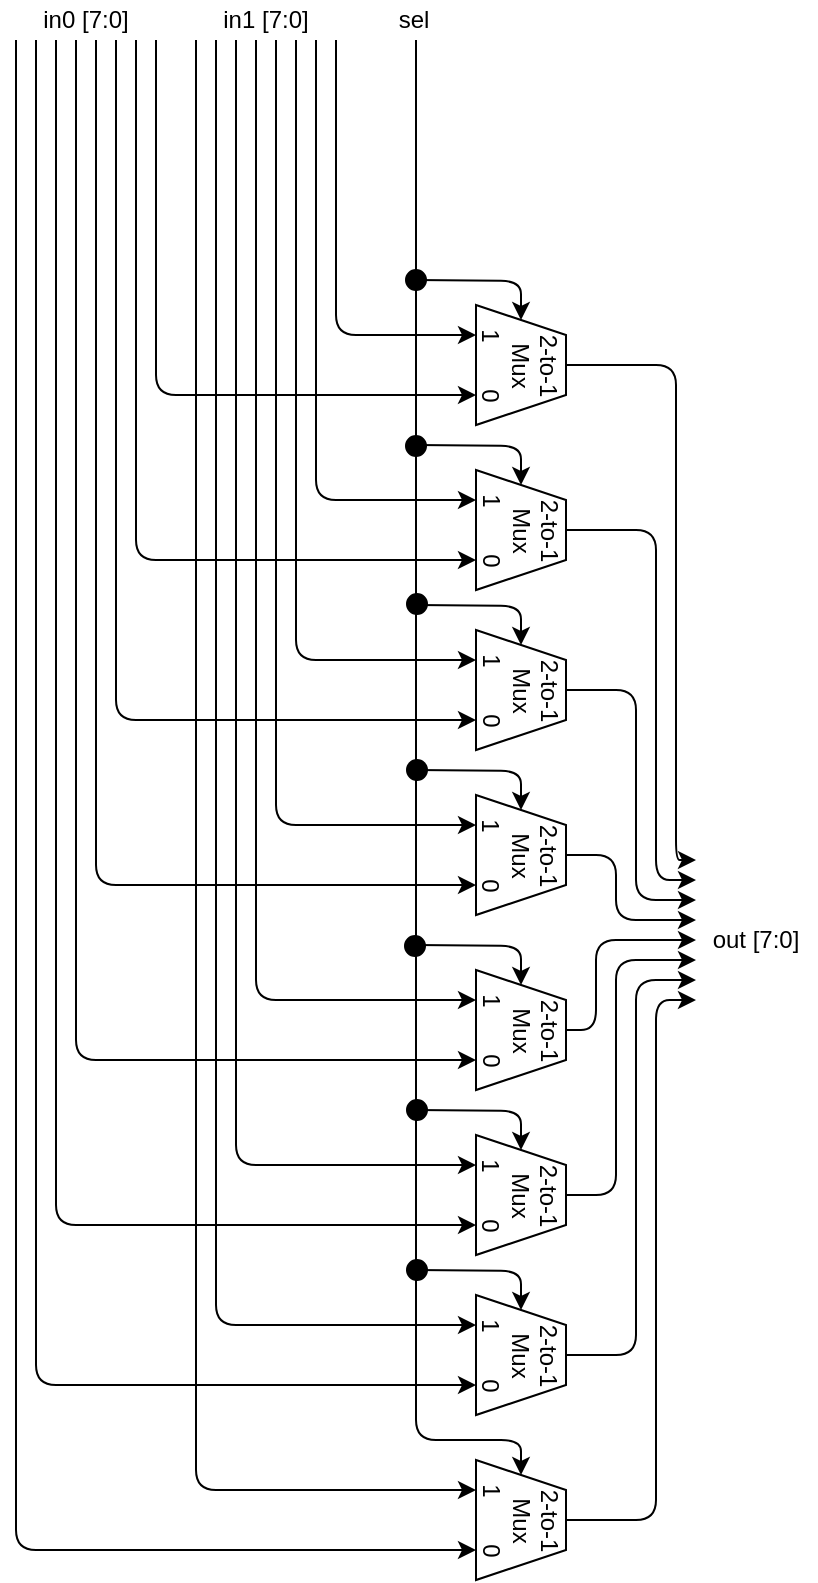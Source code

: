 <mxfile version="13.7.5" type="device"><diagram id="OW3FPvRJOC1-LzOsu_iY" name="Page-1"><mxGraphModel dx="450" dy="269" grid="1" gridSize="10" guides="1" tooltips="1" connect="1" arrows="1" fold="1" page="1" pageScale="1" pageWidth="827" pageHeight="1169" math="0" shadow="0"><root><mxCell id="0"/><mxCell id="1" parent="0"/><mxCell id="04sf6l69OrMZP2_bF1LY-41" style="edgeStyle=orthogonalEdgeStyle;rounded=1;orthogonalLoop=1;jettySize=auto;html=1;exitX=0.5;exitY=0;exitDx=0;exitDy=0;endArrow=classic;endFill=1;" edge="1" parent="1" source="a5pWEYVz4Se2yFeKM7XD-1"><mxGeometry relative="1" as="geometry"><mxPoint x="600" y="470" as="targetPoint"/><Array as="points"><mxPoint x="590" y="223"/><mxPoint x="590" y="470"/></Array></mxGeometry></mxCell><mxCell id="a5pWEYVz4Se2yFeKM7XD-1" value="2-to-1&lt;br&gt;Mux&lt;br&gt;1&amp;nbsp; &amp;nbsp; &amp;nbsp; &amp;nbsp;0" style="shape=trapezoid;perimeter=trapezoidPerimeter;whiteSpace=wrap;html=1;fixedSize=1;rotation=90;size=15;" parent="1" vertex="1"><mxGeometry x="482.5" y="200" width="60" height="45" as="geometry"/></mxCell><mxCell id="04sf6l69OrMZP2_bF1LY-40" style="edgeStyle=orthogonalEdgeStyle;rounded=1;orthogonalLoop=1;jettySize=auto;html=1;exitX=0.5;exitY=0;exitDx=0;exitDy=0;endArrow=classic;endFill=1;" edge="1" parent="1" source="04sf6l69OrMZP2_bF1LY-1"><mxGeometry relative="1" as="geometry"><mxPoint x="600" y="480" as="targetPoint"/><Array as="points"><mxPoint x="580" y="305"/><mxPoint x="580" y="480"/></Array></mxGeometry></mxCell><mxCell id="04sf6l69OrMZP2_bF1LY-1" value="2-to-1&lt;br&gt;Mux&lt;br&gt;1&amp;nbsp; &amp;nbsp; &amp;nbsp; &amp;nbsp;0" style="shape=trapezoid;perimeter=trapezoidPerimeter;whiteSpace=wrap;html=1;fixedSize=1;rotation=90;size=15;" vertex="1" parent="1"><mxGeometry x="482.5" y="282.5" width="60" height="45" as="geometry"/></mxCell><mxCell id="04sf6l69OrMZP2_bF1LY-39" style="edgeStyle=orthogonalEdgeStyle;rounded=1;orthogonalLoop=1;jettySize=auto;html=1;exitX=0.5;exitY=0;exitDx=0;exitDy=0;endArrow=classic;endFill=1;" edge="1" parent="1" source="04sf6l69OrMZP2_bF1LY-5"><mxGeometry relative="1" as="geometry"><mxPoint x="600" y="490" as="targetPoint"/><Array as="points"><mxPoint x="570" y="385"/><mxPoint x="570" y="490"/></Array></mxGeometry></mxCell><mxCell id="04sf6l69OrMZP2_bF1LY-5" value="2-to-1&lt;br&gt;Mux&lt;br&gt;1&amp;nbsp; &amp;nbsp; &amp;nbsp; &amp;nbsp;0" style="shape=trapezoid;perimeter=trapezoidPerimeter;whiteSpace=wrap;html=1;fixedSize=1;rotation=90;size=15;" vertex="1" parent="1"><mxGeometry x="482.5" y="362.5" width="60" height="45" as="geometry"/></mxCell><mxCell id="04sf6l69OrMZP2_bF1LY-38" style="edgeStyle=orthogonalEdgeStyle;rounded=1;orthogonalLoop=1;jettySize=auto;html=1;exitX=0.5;exitY=0;exitDx=0;exitDy=0;endArrow=classic;endFill=1;" edge="1" parent="1" source="04sf6l69OrMZP2_bF1LY-6"><mxGeometry relative="1" as="geometry"><mxPoint x="600" y="500" as="targetPoint"/><Array as="points"><mxPoint x="560" y="468"/><mxPoint x="560" y="500"/></Array></mxGeometry></mxCell><mxCell id="04sf6l69OrMZP2_bF1LY-6" value="2-to-1&lt;br&gt;Mux&lt;br&gt;1&amp;nbsp; &amp;nbsp; &amp;nbsp; &amp;nbsp;0" style="shape=trapezoid;perimeter=trapezoidPerimeter;whiteSpace=wrap;html=1;fixedSize=1;rotation=90;size=15;" vertex="1" parent="1"><mxGeometry x="482.5" y="445" width="60" height="45" as="geometry"/></mxCell><mxCell id="04sf6l69OrMZP2_bF1LY-9" value="2-to-1&lt;br&gt;Mux&lt;br&gt;1&amp;nbsp; &amp;nbsp; &amp;nbsp; &amp;nbsp;0" style="shape=trapezoid;perimeter=trapezoidPerimeter;whiteSpace=wrap;html=1;fixedSize=1;rotation=90;size=15;" vertex="1" parent="1"><mxGeometry x="482.5" y="532.5" width="60" height="45" as="geometry"/></mxCell><mxCell id="04sf6l69OrMZP2_bF1LY-42" style="edgeStyle=orthogonalEdgeStyle;rounded=1;orthogonalLoop=1;jettySize=auto;html=1;exitX=0.5;exitY=0;exitDx=0;exitDy=0;endArrow=classic;endFill=1;" edge="1" parent="1" source="04sf6l69OrMZP2_bF1LY-10"><mxGeometry relative="1" as="geometry"><mxPoint x="600" y="520" as="targetPoint"/><Array as="points"><mxPoint x="560" y="638"/><mxPoint x="560" y="520"/></Array></mxGeometry></mxCell><mxCell id="04sf6l69OrMZP2_bF1LY-10" value="2-to-1&lt;br&gt;Mux&lt;br&gt;1&amp;nbsp; &amp;nbsp; &amp;nbsp; &amp;nbsp;0" style="shape=trapezoid;perimeter=trapezoidPerimeter;whiteSpace=wrap;html=1;fixedSize=1;rotation=90;size=15;" vertex="1" parent="1"><mxGeometry x="482.5" y="615" width="60" height="45" as="geometry"/></mxCell><mxCell id="04sf6l69OrMZP2_bF1LY-43" style="edgeStyle=orthogonalEdgeStyle;rounded=1;orthogonalLoop=1;jettySize=auto;html=1;exitX=0.5;exitY=0;exitDx=0;exitDy=0;endArrow=classic;endFill=1;" edge="1" parent="1" source="04sf6l69OrMZP2_bF1LY-11"><mxGeometry relative="1" as="geometry"><mxPoint x="600" y="530" as="targetPoint"/><Array as="points"><mxPoint x="570" y="718"/><mxPoint x="570" y="530"/></Array></mxGeometry></mxCell><mxCell id="04sf6l69OrMZP2_bF1LY-11" value="2-to-1&lt;br&gt;Mux&lt;br&gt;1&amp;nbsp; &amp;nbsp; &amp;nbsp; &amp;nbsp;0" style="shape=trapezoid;perimeter=trapezoidPerimeter;whiteSpace=wrap;html=1;fixedSize=1;rotation=90;size=15;" vertex="1" parent="1"><mxGeometry x="482.5" y="695" width="60" height="45" as="geometry"/></mxCell><mxCell id="04sf6l69OrMZP2_bF1LY-44" style="edgeStyle=orthogonalEdgeStyle;rounded=1;orthogonalLoop=1;jettySize=auto;html=1;exitX=0.5;exitY=0;exitDx=0;exitDy=0;endArrow=classic;endFill=1;" edge="1" parent="1" source="04sf6l69OrMZP2_bF1LY-12"><mxGeometry relative="1" as="geometry"><mxPoint x="600" y="540" as="targetPoint"/><Array as="points"><mxPoint x="580" y="800"/><mxPoint x="580" y="540"/></Array></mxGeometry></mxCell><mxCell id="04sf6l69OrMZP2_bF1LY-12" value="2-to-1&lt;br&gt;Mux&lt;br&gt;1&amp;nbsp; &amp;nbsp; &amp;nbsp; &amp;nbsp;0" style="shape=trapezoid;perimeter=trapezoidPerimeter;whiteSpace=wrap;html=1;fixedSize=1;rotation=90;size=15;" vertex="1" parent="1"><mxGeometry x="482.5" y="777.5" width="60" height="45" as="geometry"/></mxCell><mxCell id="04sf6l69OrMZP2_bF1LY-13" value="" style="endArrow=classic;html=1;endFill=1;edgeStyle=orthogonalEdgeStyle;entryX=0;entryY=0.5;entryDx=0;entryDy=0;" edge="1" parent="1" target="04sf6l69OrMZP2_bF1LY-12"><mxGeometry width="50" height="50" relative="1" as="geometry"><mxPoint x="460" y="60" as="sourcePoint"/><mxPoint x="460" y="760" as="targetPoint"/><Array as="points"><mxPoint x="460" y="760"/><mxPoint x="513" y="760"/></Array></mxGeometry></mxCell><mxCell id="04sf6l69OrMZP2_bF1LY-14" value="" style="endArrow=classic;html=1;edgeStyle=orthogonalEdgeStyle;entryX=0.25;entryY=1;entryDx=0;entryDy=0;" edge="1" parent="1" target="a5pWEYVz4Se2yFeKM7XD-1"><mxGeometry width="50" height="50" relative="1" as="geometry"><mxPoint x="420" y="60" as="sourcePoint"/><mxPoint x="420" y="210" as="targetPoint"/><Array as="points"><mxPoint x="420" y="208"/></Array></mxGeometry></mxCell><mxCell id="04sf6l69OrMZP2_bF1LY-15" value="sel" style="text;html=1;strokeColor=none;fillColor=none;align=center;verticalAlign=middle;whiteSpace=wrap;rounded=0;" vertex="1" parent="1"><mxGeometry x="438.5" y="40" width="40" height="20" as="geometry"/></mxCell><mxCell id="04sf6l69OrMZP2_bF1LY-16" value="" style="endArrow=classic;html=1;edgeStyle=orthogonalEdgeStyle;entryX=0.25;entryY=1;entryDx=0;entryDy=0;" edge="1" parent="1" target="04sf6l69OrMZP2_bF1LY-1"><mxGeometry width="50" height="50" relative="1" as="geometry"><mxPoint x="410" y="60" as="sourcePoint"/><mxPoint x="410" y="290" as="targetPoint"/><Array as="points"><mxPoint x="410" y="290"/></Array></mxGeometry></mxCell><mxCell id="04sf6l69OrMZP2_bF1LY-17" value="" style="endArrow=classic;html=1;edgeStyle=orthogonalEdgeStyle;entryX=0.25;entryY=1;entryDx=0;entryDy=0;" edge="1" parent="1" target="04sf6l69OrMZP2_bF1LY-5"><mxGeometry width="50" height="50" relative="1" as="geometry"><mxPoint x="400" y="60" as="sourcePoint"/><mxPoint x="400" y="370" as="targetPoint"/><Array as="points"><mxPoint x="400" y="370"/></Array></mxGeometry></mxCell><mxCell id="04sf6l69OrMZP2_bF1LY-18" value="" style="endArrow=classic;html=1;edgeStyle=orthogonalEdgeStyle;entryX=0.25;entryY=1;entryDx=0;entryDy=0;" edge="1" parent="1" target="04sf6l69OrMZP2_bF1LY-6"><mxGeometry width="50" height="50" relative="1" as="geometry"><mxPoint x="390" y="60" as="sourcePoint"/><mxPoint x="390" y="450" as="targetPoint"/><Array as="points"><mxPoint x="390" y="453"/></Array></mxGeometry></mxCell><mxCell id="04sf6l69OrMZP2_bF1LY-19" value="" style="endArrow=classic;html=1;edgeStyle=orthogonalEdgeStyle;entryX=0.25;entryY=1;entryDx=0;entryDy=0;" edge="1" parent="1" target="04sf6l69OrMZP2_bF1LY-9"><mxGeometry width="50" height="50" relative="1" as="geometry"><mxPoint x="380" y="60" as="sourcePoint"/><mxPoint x="380" y="540" as="targetPoint"/><Array as="points"><mxPoint x="380" y="540"/></Array></mxGeometry></mxCell><mxCell id="04sf6l69OrMZP2_bF1LY-20" value="" style="endArrow=classic;html=1;edgeStyle=orthogonalEdgeStyle;entryX=0.25;entryY=1;entryDx=0;entryDy=0;" edge="1" parent="1" target="04sf6l69OrMZP2_bF1LY-10"><mxGeometry width="50" height="50" relative="1" as="geometry"><mxPoint x="370" y="60" as="sourcePoint"/><mxPoint x="370" y="620" as="targetPoint"/><Array as="points"><mxPoint x="370" y="623"/></Array></mxGeometry></mxCell><mxCell id="04sf6l69OrMZP2_bF1LY-21" value="" style="endArrow=classic;html=1;edgeStyle=orthogonalEdgeStyle;entryX=0.25;entryY=1;entryDx=0;entryDy=0;" edge="1" parent="1" target="04sf6l69OrMZP2_bF1LY-11"><mxGeometry width="50" height="50" relative="1" as="geometry"><mxPoint x="360" y="60" as="sourcePoint"/><mxPoint x="360" y="700" as="targetPoint"/><Array as="points"><mxPoint x="360" y="703"/></Array></mxGeometry></mxCell><mxCell id="04sf6l69OrMZP2_bF1LY-22" value="" style="endArrow=classic;html=1;edgeStyle=orthogonalEdgeStyle;entryX=0.25;entryY=1;entryDx=0;entryDy=0;" edge="1" parent="1" target="04sf6l69OrMZP2_bF1LY-12"><mxGeometry width="50" height="50" relative="1" as="geometry"><mxPoint x="350" y="60" as="sourcePoint"/><mxPoint x="350" y="780" as="targetPoint"/><Array as="points"><mxPoint x="350" y="785"/></Array></mxGeometry></mxCell><mxCell id="04sf6l69OrMZP2_bF1LY-23" value="" style="endArrow=classic;html=1;edgeStyle=orthogonalEdgeStyle;entryX=0.75;entryY=1;entryDx=0;entryDy=0;" edge="1" parent="1" target="a5pWEYVz4Se2yFeKM7XD-1"><mxGeometry width="50" height="50" relative="1" as="geometry"><mxPoint x="330" y="60" as="sourcePoint"/><mxPoint x="330" y="240" as="targetPoint"/><Array as="points"><mxPoint x="330" y="238"/></Array></mxGeometry></mxCell><mxCell id="04sf6l69OrMZP2_bF1LY-24" value="" style="endArrow=classic;html=1;edgeStyle=orthogonalEdgeStyle;entryX=0.75;entryY=1;entryDx=0;entryDy=0;" edge="1" parent="1" target="04sf6l69OrMZP2_bF1LY-1"><mxGeometry width="50" height="50" relative="1" as="geometry"><mxPoint x="320" y="60" as="sourcePoint"/><mxPoint x="320" y="320" as="targetPoint"/><Array as="points"><mxPoint x="320" y="320"/></Array></mxGeometry></mxCell><mxCell id="04sf6l69OrMZP2_bF1LY-25" value="" style="endArrow=classic;html=1;edgeStyle=orthogonalEdgeStyle;entryX=0.75;entryY=1;entryDx=0;entryDy=0;" edge="1" parent="1" target="04sf6l69OrMZP2_bF1LY-5"><mxGeometry width="50" height="50" relative="1" as="geometry"><mxPoint x="310" y="60" as="sourcePoint"/><mxPoint x="310" y="400" as="targetPoint"/><Array as="points"><mxPoint x="310" y="400"/></Array></mxGeometry></mxCell><mxCell id="04sf6l69OrMZP2_bF1LY-26" value="" style="endArrow=classic;html=1;edgeStyle=orthogonalEdgeStyle;entryX=0.75;entryY=1;entryDx=0;entryDy=0;" edge="1" parent="1" target="04sf6l69OrMZP2_bF1LY-6"><mxGeometry width="50" height="50" relative="1" as="geometry"><mxPoint x="300" y="60" as="sourcePoint"/><mxPoint x="300" y="480" as="targetPoint"/><Array as="points"><mxPoint x="300" y="483"/></Array></mxGeometry></mxCell><mxCell id="04sf6l69OrMZP2_bF1LY-27" value="" style="endArrow=classic;html=1;edgeStyle=orthogonalEdgeStyle;entryX=0.75;entryY=1;entryDx=0;entryDy=0;" edge="1" parent="1" target="04sf6l69OrMZP2_bF1LY-9"><mxGeometry width="50" height="50" relative="1" as="geometry"><mxPoint x="290" y="60" as="sourcePoint"/><mxPoint x="290" y="570" as="targetPoint"/><Array as="points"><mxPoint x="290" y="570"/></Array></mxGeometry></mxCell><mxCell id="04sf6l69OrMZP2_bF1LY-28" value="" style="endArrow=classic;html=1;edgeStyle=orthogonalEdgeStyle;entryX=0.75;entryY=1;entryDx=0;entryDy=0;" edge="1" parent="1" target="04sf6l69OrMZP2_bF1LY-10"><mxGeometry width="50" height="50" relative="1" as="geometry"><mxPoint x="280" y="60" as="sourcePoint"/><mxPoint x="280" y="650" as="targetPoint"/><Array as="points"><mxPoint x="280" y="653"/></Array></mxGeometry></mxCell><mxCell id="04sf6l69OrMZP2_bF1LY-29" value="" style="endArrow=classic;html=1;edgeStyle=orthogonalEdgeStyle;entryX=0.75;entryY=1;entryDx=0;entryDy=0;" edge="1" parent="1" target="04sf6l69OrMZP2_bF1LY-11"><mxGeometry width="50" height="50" relative="1" as="geometry"><mxPoint x="270" y="60" as="sourcePoint"/><mxPoint x="270" y="730" as="targetPoint"/><Array as="points"><mxPoint x="270" y="733"/></Array></mxGeometry></mxCell><mxCell id="04sf6l69OrMZP2_bF1LY-30" value="" style="endArrow=classic;html=1;edgeStyle=orthogonalEdgeStyle;entryX=0.75;entryY=1;entryDx=0;entryDy=0;" edge="1" parent="1" target="04sf6l69OrMZP2_bF1LY-12"><mxGeometry width="50" height="50" relative="1" as="geometry"><mxPoint x="260" y="60" as="sourcePoint"/><mxPoint x="260" y="810" as="targetPoint"/><Array as="points"><mxPoint x="260" y="815"/></Array></mxGeometry></mxCell><mxCell id="04sf6l69OrMZP2_bF1LY-33" value="in1 [7:0]" style="text;html=1;strokeColor=none;fillColor=none;align=center;verticalAlign=middle;whiteSpace=wrap;rounded=0;" vertex="1" parent="1"><mxGeometry x="360" y="40" width="50" height="20" as="geometry"/></mxCell><mxCell id="04sf6l69OrMZP2_bF1LY-35" value="in0 [7:0]" style="text;html=1;strokeColor=none;fillColor=none;align=center;verticalAlign=middle;whiteSpace=wrap;rounded=0;" vertex="1" parent="1"><mxGeometry x="270" y="40" width="50" height="20" as="geometry"/></mxCell><mxCell id="04sf6l69OrMZP2_bF1LY-36" value="" style="endArrow=classic;html=1;edgeStyle=orthogonalEdgeStyle;exitX=0.5;exitY=0;exitDx=0;exitDy=0;" edge="1" parent="1" source="04sf6l69OrMZP2_bF1LY-9"><mxGeometry width="50" height="50" relative="1" as="geometry"><mxPoint x="550" y="560" as="sourcePoint"/><mxPoint x="600" y="510" as="targetPoint"/><Array as="points"><mxPoint x="550" y="555"/><mxPoint x="550" y="510"/></Array></mxGeometry></mxCell><mxCell id="04sf6l69OrMZP2_bF1LY-45" value="out [7:0]" style="text;html=1;strokeColor=none;fillColor=none;align=center;verticalAlign=middle;whiteSpace=wrap;rounded=0;" vertex="1" parent="1"><mxGeometry x="600" y="500" width="60" height="20" as="geometry"/></mxCell><mxCell id="04sf6l69OrMZP2_bF1LY-47" value="" style="endArrow=classic;html=1;edgeStyle=orthogonalEdgeStyle;entryX=0;entryY=0.5;entryDx=0;entryDy=0;" edge="1" parent="1" target="a5pWEYVz4Se2yFeKM7XD-1"><mxGeometry width="50" height="50" relative="1" as="geometry"><mxPoint x="460" y="180" as="sourcePoint"/><mxPoint x="510" y="180" as="targetPoint"/></mxGeometry></mxCell><mxCell id="04sf6l69OrMZP2_bF1LY-48" value="" style="endArrow=classic;html=1;edgeStyle=orthogonalEdgeStyle;entryX=0;entryY=0.5;entryDx=0;entryDy=0;" edge="1" parent="1" target="04sf6l69OrMZP2_bF1LY-1"><mxGeometry width="50" height="50" relative="1" as="geometry"><mxPoint x="460" y="262.5" as="sourcePoint"/><mxPoint x="512.5" y="282.5" as="targetPoint"/></mxGeometry></mxCell><mxCell id="04sf6l69OrMZP2_bF1LY-49" value="" style="endArrow=classic;html=1;edgeStyle=orthogonalEdgeStyle;entryX=0;entryY=0.5;entryDx=0;entryDy=0;" edge="1" parent="1" target="04sf6l69OrMZP2_bF1LY-5"><mxGeometry width="50" height="50" relative="1" as="geometry"><mxPoint x="460" y="342.5" as="sourcePoint"/><mxPoint x="512.5" y="362.5" as="targetPoint"/></mxGeometry></mxCell><mxCell id="04sf6l69OrMZP2_bF1LY-50" value="" style="endArrow=classic;html=1;edgeStyle=orthogonalEdgeStyle;entryX=0;entryY=0.5;entryDx=0;entryDy=0;" edge="1" parent="1" target="04sf6l69OrMZP2_bF1LY-6"><mxGeometry width="50" height="50" relative="1" as="geometry"><mxPoint x="460" y="425" as="sourcePoint"/><mxPoint x="512.5" y="445" as="targetPoint"/></mxGeometry></mxCell><mxCell id="04sf6l69OrMZP2_bF1LY-51" value="" style="endArrow=classic;html=1;edgeStyle=orthogonalEdgeStyle;entryX=0;entryY=0.5;entryDx=0;entryDy=0;" edge="1" parent="1" target="04sf6l69OrMZP2_bF1LY-9"><mxGeometry width="50" height="50" relative="1" as="geometry"><mxPoint x="460" y="512.5" as="sourcePoint"/><mxPoint x="512.5" y="532.5" as="targetPoint"/></mxGeometry></mxCell><mxCell id="04sf6l69OrMZP2_bF1LY-52" value="" style="endArrow=classic;html=1;edgeStyle=orthogonalEdgeStyle;entryX=0;entryY=0.5;entryDx=0;entryDy=0;" edge="1" parent="1" target="04sf6l69OrMZP2_bF1LY-10"><mxGeometry width="50" height="50" relative="1" as="geometry"><mxPoint x="460" y="595" as="sourcePoint"/><mxPoint x="512.5" y="615" as="targetPoint"/></mxGeometry></mxCell><mxCell id="04sf6l69OrMZP2_bF1LY-53" value="" style="endArrow=classic;html=1;edgeStyle=orthogonalEdgeStyle;entryX=0;entryY=0.5;entryDx=0;entryDy=0;" edge="1" parent="1" target="04sf6l69OrMZP2_bF1LY-11"><mxGeometry width="50" height="50" relative="1" as="geometry"><mxPoint x="460" y="675" as="sourcePoint"/><mxPoint x="512.5" y="695" as="targetPoint"/></mxGeometry></mxCell><mxCell id="04sf6l69OrMZP2_bF1LY-54" value="" style="ellipse;whiteSpace=wrap;html=1;aspect=fixed;fillColor=#000000;" vertex="1" parent="1"><mxGeometry x="455" y="175" width="10" height="10" as="geometry"/></mxCell><mxCell id="04sf6l69OrMZP2_bF1LY-55" value="" style="ellipse;whiteSpace=wrap;html=1;aspect=fixed;fillColor=#000000;" vertex="1" parent="1"><mxGeometry x="455" y="258" width="10" height="10" as="geometry"/></mxCell><mxCell id="04sf6l69OrMZP2_bF1LY-56" value="" style="ellipse;whiteSpace=wrap;html=1;aspect=fixed;fillColor=#000000;" vertex="1" parent="1"><mxGeometry x="455.5" y="337" width="10" height="10" as="geometry"/></mxCell><mxCell id="04sf6l69OrMZP2_bF1LY-57" value="" style="ellipse;whiteSpace=wrap;html=1;aspect=fixed;fillColor=#000000;" vertex="1" parent="1"><mxGeometry x="455.5" y="420" width="10" height="10" as="geometry"/></mxCell><mxCell id="04sf6l69OrMZP2_bF1LY-58" value="" style="ellipse;whiteSpace=wrap;html=1;aspect=fixed;fillColor=#000000;" vertex="1" parent="1"><mxGeometry x="454.5" y="508" width="10" height="10" as="geometry"/></mxCell><mxCell id="04sf6l69OrMZP2_bF1LY-59" value="" style="ellipse;whiteSpace=wrap;html=1;aspect=fixed;fillColor=#000000;" vertex="1" parent="1"><mxGeometry x="455.5" y="590" width="10" height="10" as="geometry"/></mxCell><mxCell id="04sf6l69OrMZP2_bF1LY-60" value="" style="ellipse;whiteSpace=wrap;html=1;aspect=fixed;fillColor=#000000;" vertex="1" parent="1"><mxGeometry x="455.5" y="670" width="10" height="10" as="geometry"/></mxCell></root></mxGraphModel></diagram></mxfile>